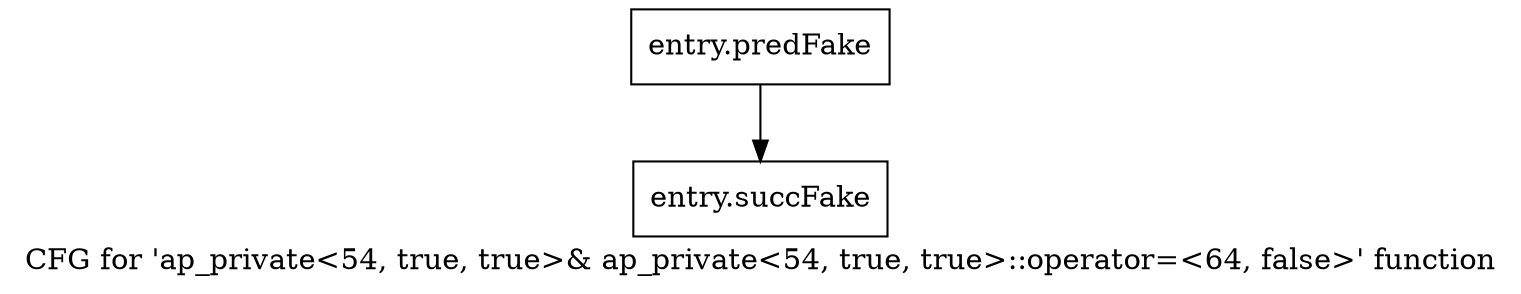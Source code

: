 digraph "CFG for 'ap_private\<54, true, true\>& ap_private\<54, true, true\>::operator=\<64, false\>' function" {
	label="CFG for 'ap_private\<54, true, true\>& ap_private\<54, true, true\>::operator=\<64, false\>' function";

	Node0x3cfe860 [shape=record,filename="",linenumber="",label="{entry.predFake}"];
	Node0x3cfe860 -> Node0x3eb39e0[ callList="" memoryops="" filename="/tools/Xilinx/Vitis_HLS/2022.1/include/etc/ap_private.h" execusionnum="3200"];
	Node0x3eb39e0 [shape=record,filename="/tools/Xilinx/Vitis_HLS/2022.1/include/etc/ap_private.h",linenumber="1549",label="{entry.succFake}"];
}
